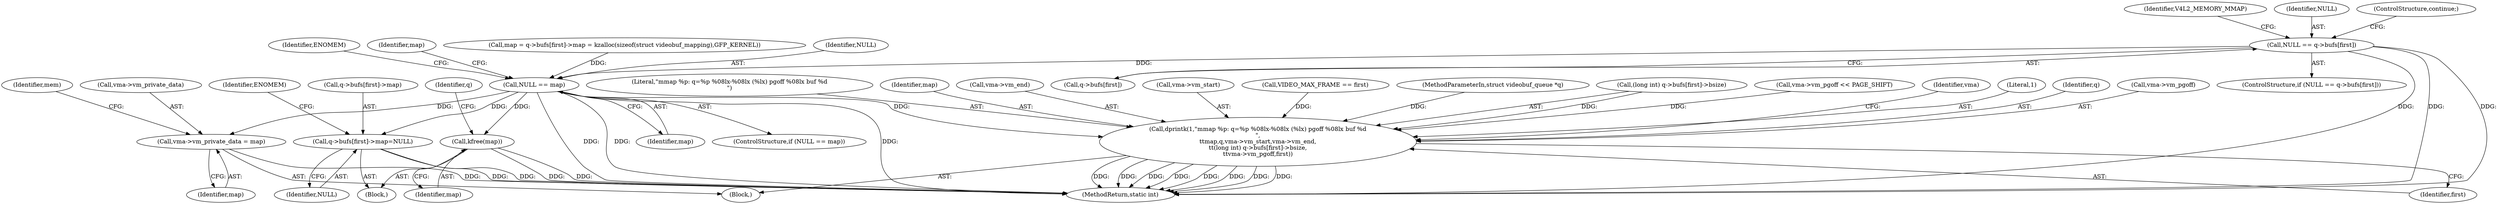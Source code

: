 digraph "0_linux_0b29669c065f60501e7289e1950fa2a618962358@array" {
"1000147" [label="(Call,NULL == q->bufs[first])"];
"1000208" [label="(Call,NULL == map)"];
"1000257" [label="(Call,vma->vm_private_data = map)"];
"1000310" [label="(Call,kfree(map))"];
"1000312" [label="(Call,q->bufs[first]->map=NULL)"];
"1000332" [label="(Call,dprintk(1,\"mmap %p: q=%p %08lx-%08lx (%lx) pgoff %08lx buf %d\n\",\n\t\tmap,q,vma->vm_start,vma->vm_end,\n\t\t(long int) q->bufs[first]->bsize,\n\t\tvma->vm_pgoff,first))"];
"1000355" [label="(Identifier,first)"];
"1000316" [label="(Identifier,q)"];
"1000258" [label="(Call,vma->vm_private_data)"];
"1000311" [label="(Identifier,map)"];
"1000257" [label="(Call,vma->vm_private_data = map)"];
"1000334" [label="(Literal,\"mmap %p: q=%p %08lx-%08lx (%lx) pgoff %08lx buf %d\n\")"];
"1000335" [label="(Identifier,map)"];
"1000360" [label="(MethodReturn,static int)"];
"1000332" [label="(Call,dprintk(1,\"mmap %p: q=%p %08lx-%08lx (%lx) pgoff %08lx buf %d\n\",\n\t\tmap,q,vma->vm_start,vma->vm_end,\n\t\t(long int) q->bufs[first]->bsize,\n\t\tvma->vm_pgoff,first))"];
"1000157" [label="(Identifier,V4L2_MEMORY_MMAP)"];
"1000104" [label="(MethodParameterIn,struct videobuf_queue *q)"];
"1000213" [label="(Identifier,ENOMEM)"];
"1000210" [label="(Identifier,map)"];
"1000323" [label="(Identifier,ENOMEM)"];
"1000340" [label="(Call,vma->vm_end)"];
"1000337" [label="(Call,vma->vm_start)"];
"1000148" [label="(Identifier,NULL)"];
"1000216" [label="(Identifier,map)"];
"1000147" [label="(Call,NULL == q->bufs[first])"];
"1000309" [label="(Block,)"];
"1000312" [label="(Call,q->bufs[first]->map=NULL)"];
"1000320" [label="(Identifier,NULL)"];
"1000146" [label="(ControlStructure,if (NULL == q->bufs[first]))"];
"1000178" [label="(Call,VIDEO_MAX_FRAME == first)"];
"1000207" [label="(ControlStructure,if (NULL == map))"];
"1000106" [label="(Block,)"];
"1000149" [label="(Call,q->bufs[first])"];
"1000154" [label="(ControlStructure,continue;)"];
"1000263" [label="(Identifier,mem)"];
"1000343" [label="(Call,(long int) q->bufs[first]->bsize)"];
"1000313" [label="(Call,q->bufs[first]->map)"];
"1000261" [label="(Identifier,map)"];
"1000114" [label="(Call,vma->vm_pgoff << PAGE_SHIFT)"];
"1000357" [label="(Identifier,vma)"];
"1000333" [label="(Literal,1)"];
"1000209" [label="(Identifier,NULL)"];
"1000336" [label="(Identifier,q)"];
"1000208" [label="(Call,NULL == map)"];
"1000193" [label="(Call,map = q->bufs[first]->map = kzalloc(sizeof(struct videobuf_mapping),GFP_KERNEL))"];
"1000352" [label="(Call,vma->vm_pgoff)"];
"1000310" [label="(Call,kfree(map))"];
"1000147" -> "1000146"  [label="AST: "];
"1000147" -> "1000149"  [label="CFG: "];
"1000148" -> "1000147"  [label="AST: "];
"1000149" -> "1000147"  [label="AST: "];
"1000154" -> "1000147"  [label="CFG: "];
"1000157" -> "1000147"  [label="CFG: "];
"1000147" -> "1000360"  [label="DDG: "];
"1000147" -> "1000360"  [label="DDG: "];
"1000147" -> "1000360"  [label="DDG: "];
"1000147" -> "1000208"  [label="DDG: "];
"1000208" -> "1000207"  [label="AST: "];
"1000208" -> "1000210"  [label="CFG: "];
"1000209" -> "1000208"  [label="AST: "];
"1000210" -> "1000208"  [label="AST: "];
"1000213" -> "1000208"  [label="CFG: "];
"1000216" -> "1000208"  [label="CFG: "];
"1000208" -> "1000360"  [label="DDG: "];
"1000208" -> "1000360"  [label="DDG: "];
"1000208" -> "1000360"  [label="DDG: "];
"1000193" -> "1000208"  [label="DDG: "];
"1000208" -> "1000257"  [label="DDG: "];
"1000208" -> "1000310"  [label="DDG: "];
"1000208" -> "1000312"  [label="DDG: "];
"1000208" -> "1000332"  [label="DDG: "];
"1000257" -> "1000106"  [label="AST: "];
"1000257" -> "1000261"  [label="CFG: "];
"1000258" -> "1000257"  [label="AST: "];
"1000261" -> "1000257"  [label="AST: "];
"1000263" -> "1000257"  [label="CFG: "];
"1000257" -> "1000360"  [label="DDG: "];
"1000310" -> "1000309"  [label="AST: "];
"1000310" -> "1000311"  [label="CFG: "];
"1000311" -> "1000310"  [label="AST: "];
"1000316" -> "1000310"  [label="CFG: "];
"1000310" -> "1000360"  [label="DDG: "];
"1000310" -> "1000360"  [label="DDG: "];
"1000312" -> "1000309"  [label="AST: "];
"1000312" -> "1000320"  [label="CFG: "];
"1000313" -> "1000312"  [label="AST: "];
"1000320" -> "1000312"  [label="AST: "];
"1000323" -> "1000312"  [label="CFG: "];
"1000312" -> "1000360"  [label="DDG: "];
"1000312" -> "1000360"  [label="DDG: "];
"1000332" -> "1000106"  [label="AST: "];
"1000332" -> "1000355"  [label="CFG: "];
"1000333" -> "1000332"  [label="AST: "];
"1000334" -> "1000332"  [label="AST: "];
"1000335" -> "1000332"  [label="AST: "];
"1000336" -> "1000332"  [label="AST: "];
"1000337" -> "1000332"  [label="AST: "];
"1000340" -> "1000332"  [label="AST: "];
"1000343" -> "1000332"  [label="AST: "];
"1000352" -> "1000332"  [label="AST: "];
"1000355" -> "1000332"  [label="AST: "];
"1000357" -> "1000332"  [label="CFG: "];
"1000332" -> "1000360"  [label="DDG: "];
"1000332" -> "1000360"  [label="DDG: "];
"1000332" -> "1000360"  [label="DDG: "];
"1000332" -> "1000360"  [label="DDG: "];
"1000332" -> "1000360"  [label="DDG: "];
"1000332" -> "1000360"  [label="DDG: "];
"1000332" -> "1000360"  [label="DDG: "];
"1000332" -> "1000360"  [label="DDG: "];
"1000104" -> "1000332"  [label="DDG: "];
"1000343" -> "1000332"  [label="DDG: "];
"1000114" -> "1000332"  [label="DDG: "];
"1000178" -> "1000332"  [label="DDG: "];
}
